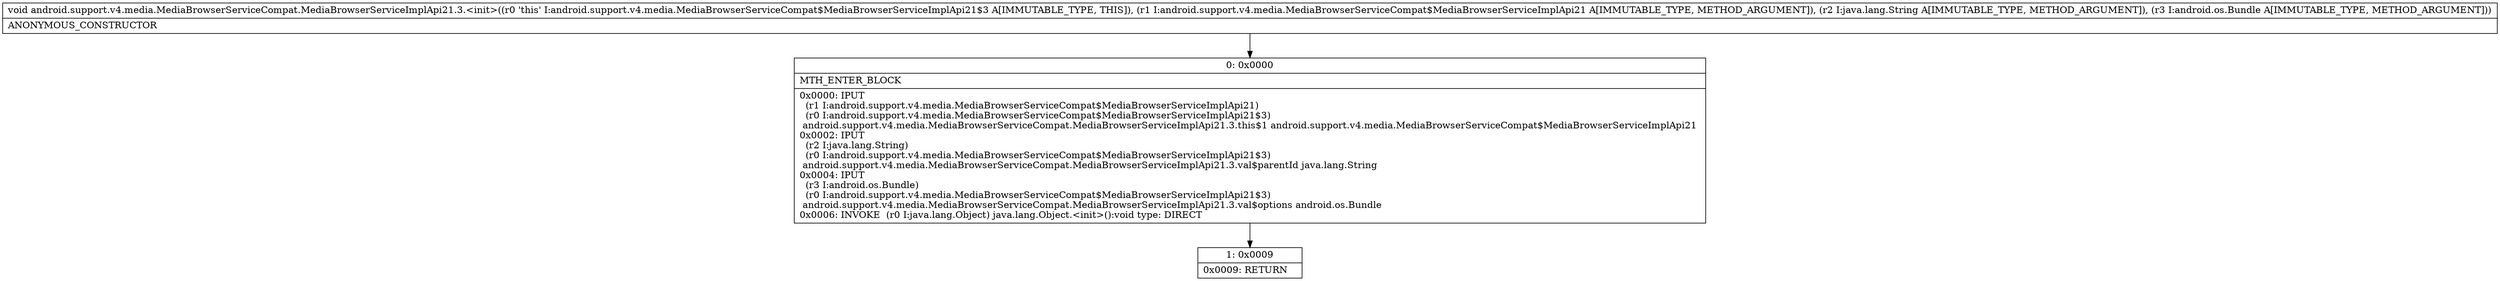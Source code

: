 digraph "CFG forandroid.support.v4.media.MediaBrowserServiceCompat.MediaBrowserServiceImplApi21.3.\<init\>(Landroid\/support\/v4\/media\/MediaBrowserServiceCompat$MediaBrowserServiceImplApi21;Ljava\/lang\/String;Landroid\/os\/Bundle;)V" {
Node_0 [shape=record,label="{0\:\ 0x0000|MTH_ENTER_BLOCK\l|0x0000: IPUT  \l  (r1 I:android.support.v4.media.MediaBrowserServiceCompat$MediaBrowserServiceImplApi21)\l  (r0 I:android.support.v4.media.MediaBrowserServiceCompat$MediaBrowserServiceImplApi21$3)\l android.support.v4.media.MediaBrowserServiceCompat.MediaBrowserServiceImplApi21.3.this$1 android.support.v4.media.MediaBrowserServiceCompat$MediaBrowserServiceImplApi21 \l0x0002: IPUT  \l  (r2 I:java.lang.String)\l  (r0 I:android.support.v4.media.MediaBrowserServiceCompat$MediaBrowserServiceImplApi21$3)\l android.support.v4.media.MediaBrowserServiceCompat.MediaBrowserServiceImplApi21.3.val$parentId java.lang.String \l0x0004: IPUT  \l  (r3 I:android.os.Bundle)\l  (r0 I:android.support.v4.media.MediaBrowserServiceCompat$MediaBrowserServiceImplApi21$3)\l android.support.v4.media.MediaBrowserServiceCompat.MediaBrowserServiceImplApi21.3.val$options android.os.Bundle \l0x0006: INVOKE  (r0 I:java.lang.Object) java.lang.Object.\<init\>():void type: DIRECT \l}"];
Node_1 [shape=record,label="{1\:\ 0x0009|0x0009: RETURN   \l}"];
MethodNode[shape=record,label="{void android.support.v4.media.MediaBrowserServiceCompat.MediaBrowserServiceImplApi21.3.\<init\>((r0 'this' I:android.support.v4.media.MediaBrowserServiceCompat$MediaBrowserServiceImplApi21$3 A[IMMUTABLE_TYPE, THIS]), (r1 I:android.support.v4.media.MediaBrowserServiceCompat$MediaBrowserServiceImplApi21 A[IMMUTABLE_TYPE, METHOD_ARGUMENT]), (r2 I:java.lang.String A[IMMUTABLE_TYPE, METHOD_ARGUMENT]), (r3 I:android.os.Bundle A[IMMUTABLE_TYPE, METHOD_ARGUMENT]))  | ANONYMOUS_CONSTRUCTOR\l}"];
MethodNode -> Node_0;
Node_0 -> Node_1;
}


